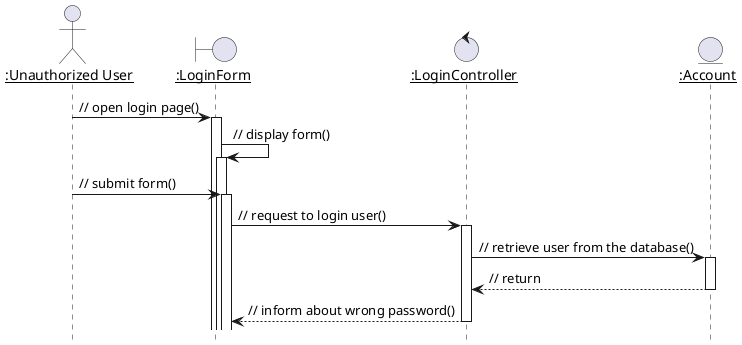 @startuml
hide footbox
autoactivate on
skinparam sequenceParticipant underline
actor ":Unauthorized User" as usr
boundary ":LoginForm" as form
control ":LoginController" as ctl
entity ":Account" as acc

usr -> form: // open login page()
form -> form: // display form()
usr -> form: // submit form()
form -> ctl: // request to login user()
ctl -> acc: // retrieve user from the database()
ctl <-- acc: // return
form <-- ctl: // inform about wrong password()
@enduml
